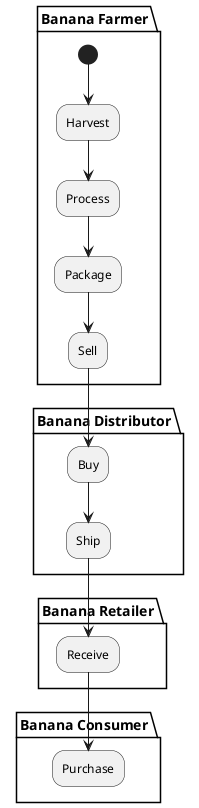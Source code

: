 @startuml
partition "Banana Farmer" {
(*) --> "Harvest"
"Harvest" --> "Process"
"Process" --> "Package"
"Package" --> "Sell"
}

partition "Banana Distributor" { 
"Sell" --> "Buy"
"Buy" --> "Ship"
}

partition "Banana Retailer" { 
"Ship" --> "Receive"
}

partition "Banana Consumer" { 
"Receive" --> "Purchase"
}
@enduml